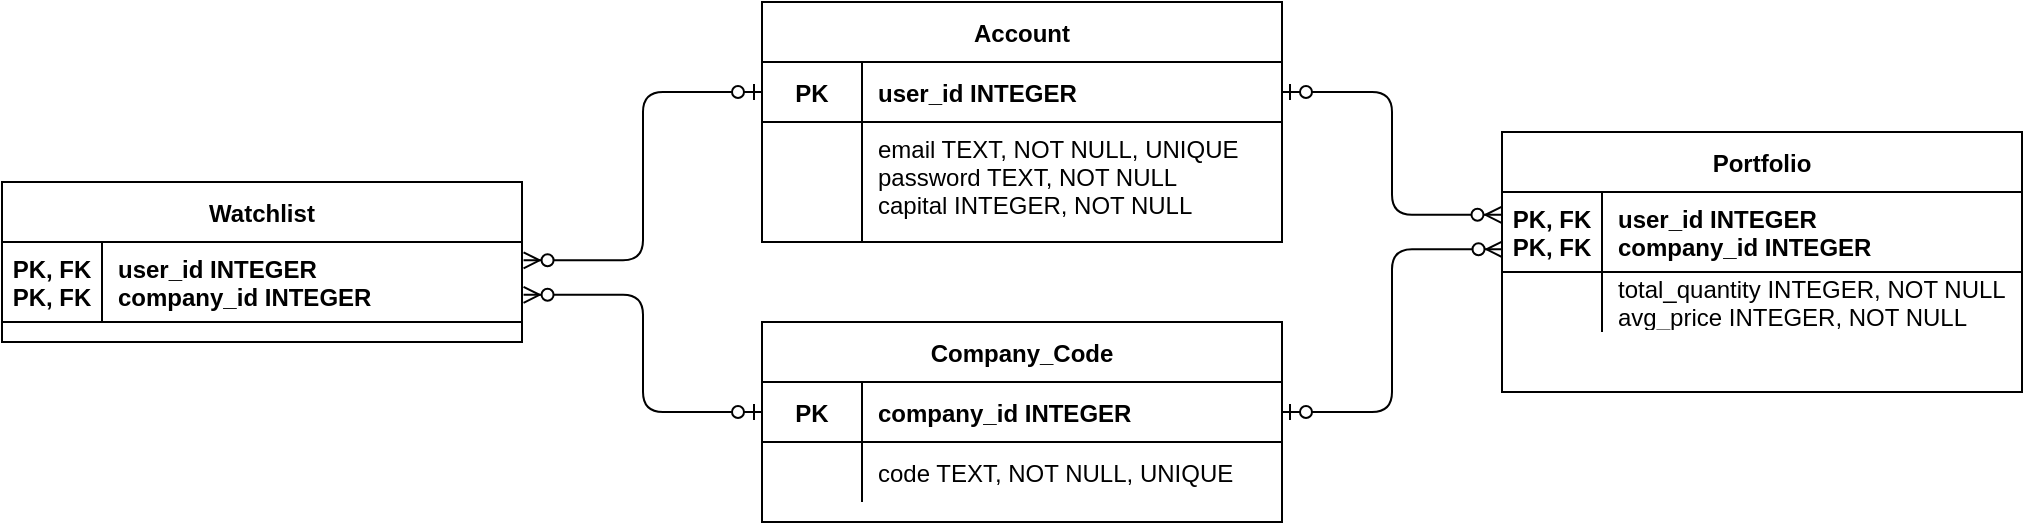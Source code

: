<mxfile version="13.8.0" type="device"><diagram id="R2lEEEUBdFMjLlhIrx00" name="Page-1"><mxGraphModel dx="1069" dy="576" grid="1" gridSize="10" guides="1" tooltips="1" connect="1" arrows="1" fold="1" page="1" pageScale="1" pageWidth="850" pageHeight="1100" math="0" shadow="0" extFonts="Permanent Marker^https://fonts.googleapis.com/css?family=Permanent+Marker"><root><mxCell id="0"/><mxCell id="1" parent="0"/><mxCell id="C-vyLk0tnHw3VtMMgP7b-2" value="Watchlist" style="shape=table;startSize=30;container=1;collapsible=1;childLayout=tableLayout;fixedRows=1;rowLines=0;fontStyle=1;align=center;resizeLast=1;" parent="1" vertex="1"><mxGeometry x="20" y="160" width="260" height="80" as="geometry"/></mxCell><mxCell id="C-vyLk0tnHw3VtMMgP7b-3" value="" style="shape=partialRectangle;collapsible=0;dropTarget=0;pointerEvents=0;fillColor=none;points=[[0,0.5],[1,0.5]];portConstraint=eastwest;top=0;left=0;right=0;bottom=1;" parent="C-vyLk0tnHw3VtMMgP7b-2" vertex="1"><mxGeometry y="30" width="260" height="40" as="geometry"/></mxCell><mxCell id="C-vyLk0tnHw3VtMMgP7b-4" value="PK, FK&#xA;PK, FK&#xA;" style="shape=partialRectangle;overflow=hidden;connectable=0;fillColor=none;top=0;left=0;bottom=0;right=0;fontStyle=1;verticalAlign=top;" parent="C-vyLk0tnHw3VtMMgP7b-3" vertex="1"><mxGeometry width="50.0" height="40" as="geometry"/></mxCell><mxCell id="C-vyLk0tnHw3VtMMgP7b-5" value="user_id INTEGER&#xA;company_id INTEGER" style="shape=partialRectangle;overflow=hidden;connectable=0;fillColor=none;top=0;left=0;bottom=0;right=0;align=left;spacingLeft=6;fontStyle=1;" parent="C-vyLk0tnHw3VtMMgP7b-3" vertex="1"><mxGeometry x="50.0" width="210.0" height="40" as="geometry"/></mxCell><mxCell id="wfZi0CvlXKr8NCouAIDd-32" value="Portfolio" style="shape=table;startSize=30;container=1;collapsible=1;childLayout=tableLayout;fixedRows=1;rowLines=0;fontStyle=1;align=center;resizeLast=1;" vertex="1" parent="1"><mxGeometry x="770" y="135" width="260" height="130" as="geometry"/></mxCell><mxCell id="wfZi0CvlXKr8NCouAIDd-33" value="" style="shape=partialRectangle;collapsible=0;dropTarget=0;pointerEvents=0;fillColor=none;points=[[0,0.5],[1,0.5]];portConstraint=eastwest;top=0;left=0;right=0;bottom=1;" vertex="1" parent="wfZi0CvlXKr8NCouAIDd-32"><mxGeometry y="30" width="260" height="40" as="geometry"/></mxCell><mxCell id="wfZi0CvlXKr8NCouAIDd-34" value="PK, FK&#xA;PK, FK" style="shape=partialRectangle;overflow=hidden;connectable=0;fillColor=none;top=0;left=0;bottom=0;right=0;fontStyle=1;" vertex="1" parent="wfZi0CvlXKr8NCouAIDd-33"><mxGeometry width="50" height="40" as="geometry"/></mxCell><mxCell id="wfZi0CvlXKr8NCouAIDd-35" value="user_id INTEGER&#xA;company_id INTEGER" style="shape=partialRectangle;overflow=hidden;connectable=0;fillColor=none;top=0;left=0;bottom=0;right=0;align=left;spacingLeft=6;fontStyle=1;" vertex="1" parent="wfZi0CvlXKr8NCouAIDd-33"><mxGeometry x="50" width="210" height="40" as="geometry"/></mxCell><mxCell id="wfZi0CvlXKr8NCouAIDd-36" value="" style="shape=partialRectangle;collapsible=0;dropTarget=0;pointerEvents=0;fillColor=none;points=[[0,0.5],[1,0.5]];portConstraint=eastwest;top=0;left=0;right=0;bottom=0;" vertex="1" parent="wfZi0CvlXKr8NCouAIDd-32"><mxGeometry y="70" width="260" height="30" as="geometry"/></mxCell><mxCell id="wfZi0CvlXKr8NCouAIDd-37" value="" style="shape=partialRectangle;overflow=hidden;connectable=0;fillColor=none;top=0;left=0;bottom=0;right=0;" vertex="1" parent="wfZi0CvlXKr8NCouAIDd-36"><mxGeometry width="50" height="30" as="geometry"/></mxCell><mxCell id="wfZi0CvlXKr8NCouAIDd-38" value="total_quantity INTEGER, NOT NULL&#xA;avg_price INTEGER, NOT NULL&#xA;" style="shape=partialRectangle;overflow=hidden;connectable=0;fillColor=none;top=0;left=0;bottom=0;right=0;align=left;spacingLeft=6;" vertex="1" parent="wfZi0CvlXKr8NCouAIDd-36"><mxGeometry x="50" width="210" height="30" as="geometry"/></mxCell><mxCell id="wfZi0CvlXKr8NCouAIDd-41" value="" style="fontSize=12;html=1;endArrow=ERzeroToMany;startArrow=ERzeroToOne;edgeStyle=elbowEdgeStyle;exitX=0;exitY=0.5;exitDx=0;exitDy=0;entryX=1.003;entryY=0.229;entryDx=0;entryDy=0;entryPerimeter=0;" edge="1" parent="1" source="wfZi0CvlXKr8NCouAIDd-9" target="C-vyLk0tnHw3VtMMgP7b-3"><mxGeometry width="100" height="100" relative="1" as="geometry"><mxPoint x="240" y="80" as="sourcePoint"/><mxPoint x="310" y="300" as="targetPoint"/></mxGeometry></mxCell><mxCell id="wfZi0CvlXKr8NCouAIDd-42" value="" style="fontSize=12;html=1;endArrow=ERzeroToMany;startArrow=ERzeroToOne;edgeStyle=elbowEdgeStyle;exitX=1;exitY=0.5;exitDx=0;exitDy=0;entryX=-0.001;entryY=0.285;entryDx=0;entryDy=0;entryPerimeter=0;" edge="1" parent="1" source="wfZi0CvlXKr8NCouAIDd-9" target="wfZi0CvlXKr8NCouAIDd-33"><mxGeometry width="100" height="100" relative="1" as="geometry"><mxPoint x="749.22" y="105" as="sourcePoint"/><mxPoint x="660" y="199.16" as="targetPoint"/></mxGeometry></mxCell><mxCell id="wfZi0CvlXKr8NCouAIDd-43" value="" style="fontSize=12;html=1;endArrow=ERzeroToMany;startArrow=ERzeroToOne;edgeStyle=elbowEdgeStyle;exitX=0;exitY=0.5;exitDx=0;exitDy=0;entryX=1.003;entryY=0.66;entryDx=0;entryDy=0;entryPerimeter=0;" edge="1" parent="1" source="C-vyLk0tnHw3VtMMgP7b-24" target="C-vyLk0tnHw3VtMMgP7b-3"><mxGeometry width="100" height="100" relative="1" as="geometry"><mxPoint x="380.0" y="115" as="sourcePoint"/><mxPoint x="290.78" y="209.16" as="targetPoint"/></mxGeometry></mxCell><mxCell id="wfZi0CvlXKr8NCouAIDd-8" value="Account" style="shape=table;startSize=30;container=1;collapsible=1;childLayout=tableLayout;fixedRows=1;rowLines=0;fontStyle=1;align=center;resizeLast=1;" vertex="1" parent="1"><mxGeometry x="400" y="70" width="260" height="120" as="geometry"/></mxCell><mxCell id="wfZi0CvlXKr8NCouAIDd-9" value="" style="shape=partialRectangle;collapsible=0;dropTarget=0;pointerEvents=0;fillColor=none;points=[[0,0.5],[1,0.5]];portConstraint=eastwest;top=0;left=0;right=0;bottom=1;" vertex="1" parent="wfZi0CvlXKr8NCouAIDd-8"><mxGeometry y="30" width="260" height="30" as="geometry"/></mxCell><mxCell id="wfZi0CvlXKr8NCouAIDd-10" value="PK" style="shape=partialRectangle;overflow=hidden;connectable=0;fillColor=none;top=0;left=0;bottom=0;right=0;fontStyle=1;" vertex="1" parent="wfZi0CvlXKr8NCouAIDd-9"><mxGeometry width="50" height="30" as="geometry"/></mxCell><mxCell id="wfZi0CvlXKr8NCouAIDd-11" value="user_id INTEGER" style="shape=partialRectangle;overflow=hidden;connectable=0;fillColor=none;top=0;left=0;bottom=0;right=0;align=left;spacingLeft=6;fontStyle=1;" vertex="1" parent="wfZi0CvlXKr8NCouAIDd-9"><mxGeometry x="50" width="210" height="30" as="geometry"/></mxCell><mxCell id="wfZi0CvlXKr8NCouAIDd-12" value="" style="shape=partialRectangle;collapsible=0;dropTarget=0;pointerEvents=0;fillColor=none;points=[[0,0.5],[1,0.5]];portConstraint=eastwest;top=0;left=0;right=0;bottom=0;" vertex="1" parent="wfZi0CvlXKr8NCouAIDd-8"><mxGeometry y="60" width="260" height="60" as="geometry"/></mxCell><mxCell id="wfZi0CvlXKr8NCouAIDd-13" value="" style="shape=partialRectangle;overflow=hidden;connectable=0;fillColor=none;top=0;left=0;bottom=0;right=0;" vertex="1" parent="wfZi0CvlXKr8NCouAIDd-12"><mxGeometry width="50" height="60" as="geometry"/></mxCell><mxCell id="wfZi0CvlXKr8NCouAIDd-14" value="email TEXT, NOT NULL, UNIQUE&#xA;password TEXT, NOT NULL&#xA;capital INTEGER, NOT NULL" style="shape=partialRectangle;overflow=hidden;connectable=0;fillColor=none;top=0;left=0;bottom=0;right=0;align=left;spacingLeft=6;verticalAlign=top;" vertex="1" parent="wfZi0CvlXKr8NCouAIDd-12"><mxGeometry x="50" width="210" height="60" as="geometry"/></mxCell><mxCell id="C-vyLk0tnHw3VtMMgP7b-23" value="Company_Code" style="shape=table;startSize=30;container=1;collapsible=1;childLayout=tableLayout;fixedRows=1;rowLines=0;fontStyle=1;align=center;resizeLast=1;" parent="1" vertex="1"><mxGeometry x="400" y="230" width="260" height="100" as="geometry"/></mxCell><mxCell id="C-vyLk0tnHw3VtMMgP7b-24" value="" style="shape=partialRectangle;collapsible=0;dropTarget=0;pointerEvents=0;fillColor=none;points=[[0,0.5],[1,0.5]];portConstraint=eastwest;top=0;left=0;right=0;bottom=1;" parent="C-vyLk0tnHw3VtMMgP7b-23" vertex="1"><mxGeometry y="30" width="260" height="30" as="geometry"/></mxCell><mxCell id="C-vyLk0tnHw3VtMMgP7b-25" value="PK" style="shape=partialRectangle;overflow=hidden;connectable=0;fillColor=none;top=0;left=0;bottom=0;right=0;fontStyle=1;" parent="C-vyLk0tnHw3VtMMgP7b-24" vertex="1"><mxGeometry width="50" height="30" as="geometry"/></mxCell><mxCell id="C-vyLk0tnHw3VtMMgP7b-26" value="company_id INTEGER" style="shape=partialRectangle;overflow=hidden;connectable=0;fillColor=none;top=0;left=0;bottom=0;right=0;align=left;spacingLeft=6;fontStyle=1;" parent="C-vyLk0tnHw3VtMMgP7b-24" vertex="1"><mxGeometry x="50" width="210" height="30" as="geometry"/></mxCell><mxCell id="C-vyLk0tnHw3VtMMgP7b-27" value="" style="shape=partialRectangle;collapsible=0;dropTarget=0;pointerEvents=0;fillColor=none;points=[[0,0.5],[1,0.5]];portConstraint=eastwest;top=0;left=0;right=0;bottom=0;" parent="C-vyLk0tnHw3VtMMgP7b-23" vertex="1"><mxGeometry y="60" width="260" height="30" as="geometry"/></mxCell><mxCell id="C-vyLk0tnHw3VtMMgP7b-28" value="" style="shape=partialRectangle;overflow=hidden;connectable=0;fillColor=none;top=0;left=0;bottom=0;right=0;" parent="C-vyLk0tnHw3VtMMgP7b-27" vertex="1"><mxGeometry width="50" height="30" as="geometry"/></mxCell><mxCell id="C-vyLk0tnHw3VtMMgP7b-29" value="code TEXT, NOT NULL, UNIQUE" style="shape=partialRectangle;overflow=hidden;connectable=0;fillColor=none;top=0;left=0;bottom=0;right=0;align=left;spacingLeft=6;" parent="C-vyLk0tnHw3VtMMgP7b-27" vertex="1"><mxGeometry x="50" width="210" height="30" as="geometry"/></mxCell><mxCell id="wfZi0CvlXKr8NCouAIDd-44" value="" style="fontSize=12;html=1;endArrow=ERzeroToMany;startArrow=ERzeroToOne;edgeStyle=elbowEdgeStyle;exitX=1;exitY=0.5;exitDx=0;exitDy=0;entryX=0.001;entryY=0.716;entryDx=0;entryDy=0;entryPerimeter=0;" edge="1" parent="1" source="C-vyLk0tnHw3VtMMgP7b-24" target="wfZi0CvlXKr8NCouAIDd-33"><mxGeometry width="100" height="100" relative="1" as="geometry"><mxPoint x="660.0" y="115" as="sourcePoint"/><mxPoint x="769.74" y="176.4" as="targetPoint"/></mxGeometry></mxCell></root></mxGraphModel></diagram></mxfile>